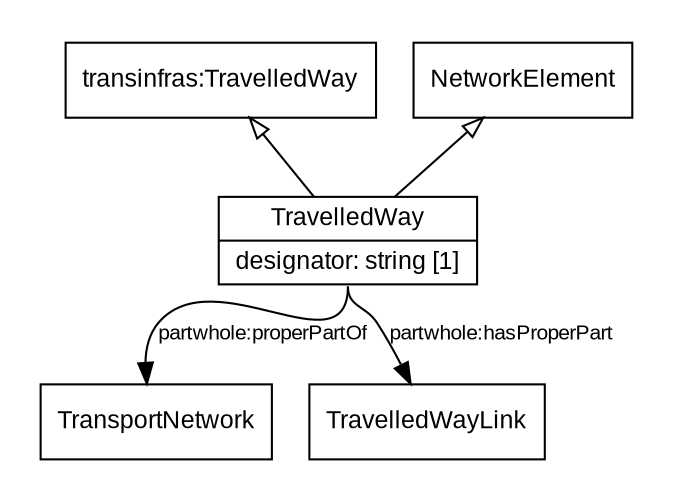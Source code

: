// Diagram for TravelledWay
digraph {
	graph [overlap=false splines=true]
	node [fontname=Arial fontsize=12 shape=record]
	edge [fontname=Arial fontsize=10]
	subgraph cluster_main {
		rankdir=TB style=invis
		NetworkElement [label=NetworkElement]
		transinfras_TravelledWay [label="transinfras:TravelledWay"]
		{
			rank=max
			TravelledWay [label="{TravelledWay|designator: string [1]}"]
		}
		TravelledWay -> NetworkElement [arrowhead=onormal style=solid]
		TravelledWay -> transinfras_TravelledWay [arrowhead=onormal style=solid]
	}
	subgraph cluster_others {
		style=invis
		TransportNetwork [label=TransportNetwork]
		TravelledWayLink [label=TravelledWayLink]
	}
	TravelledWay:s -> TravelledWayLink [label="partwhole:hasProperPart"]
	TravelledWay:s -> TransportNetwork [label="partwhole:properPartOf"]
}
